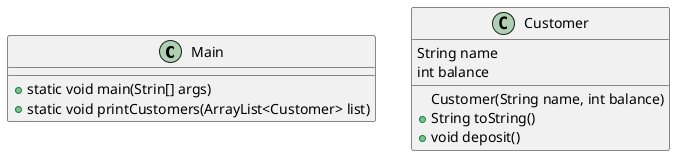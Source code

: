 @startuml
'https://plantuml.com/class-diagram

class Main

class Customer




class Main{
+ static void main(Strin[] args)
+ static void printCustomers(ArrayList<Customer> list)
}
class Customer{
String name
int balance
Customer(String name, int balance)
+ String toString()
+ void deposit()
}


@enduml